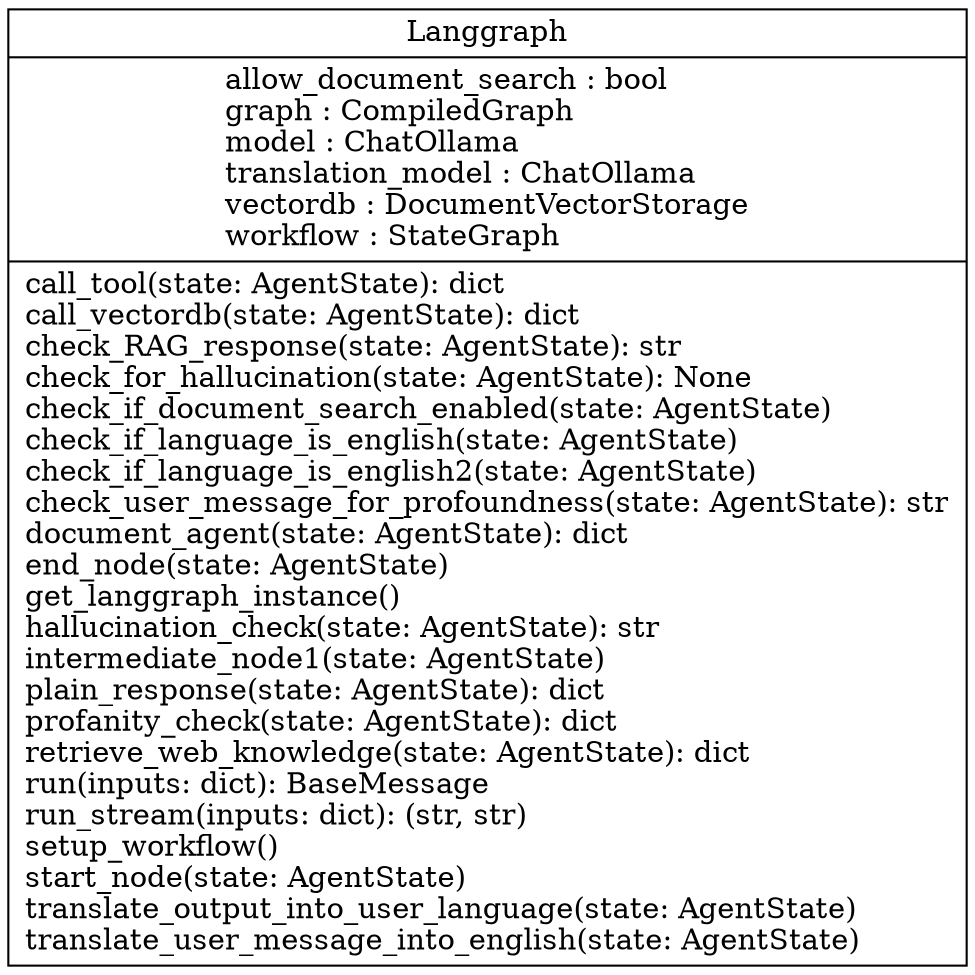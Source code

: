 digraph "classes" {
rankdir=BT
charset="utf-8"
"src.LanggraphLLM.Langgraph" [color="black", fontcolor="black", label=<{Langgraph|allow_document_search : bool<br ALIGN="LEFT"/>graph : CompiledGraph<br ALIGN="LEFT"/>model : ChatOllama<br ALIGN="LEFT"/>translation_model : ChatOllama<br ALIGN="LEFT"/>vectordb : DocumentVectorStorage<br ALIGN="LEFT"/>workflow : StateGraph<br ALIGN="LEFT"/>|call_tool(state: AgentState): dict<br ALIGN="LEFT"/>call_vectordb(state: AgentState): dict<br ALIGN="LEFT"/>check_RAG_response(state: AgentState): str<br ALIGN="LEFT"/>check_for_hallucination(state: AgentState): None<br ALIGN="LEFT"/>check_if_document_search_enabled(state: AgentState)<br ALIGN="LEFT"/>check_if_language_is_english(state: AgentState)<br ALIGN="LEFT"/>check_if_language_is_english2(state: AgentState)<br ALIGN="LEFT"/>check_user_message_for_profoundness(state: AgentState): str<br ALIGN="LEFT"/>document_agent(state: AgentState): dict<br ALIGN="LEFT"/>end_node(state: AgentState)<br ALIGN="LEFT"/>get_langgraph_instance()<br ALIGN="LEFT"/>hallucination_check(state: AgentState): str<br ALIGN="LEFT"/>intermediate_node1(state: AgentState)<br ALIGN="LEFT"/>plain_response(state: AgentState): dict<br ALIGN="LEFT"/>profanity_check(state: AgentState): dict<br ALIGN="LEFT"/>retrieve_web_knowledge(state: AgentState): dict<br ALIGN="LEFT"/>run(inputs: dict): BaseMessage<br ALIGN="LEFT"/>run_stream(inputs: dict): (str, str)<br ALIGN="LEFT"/>setup_workflow()<br ALIGN="LEFT"/>start_node(state: AgentState)<br ALIGN="LEFT"/>translate_output_into_user_language(state: AgentState)<br ALIGN="LEFT"/>translate_user_message_into_english(state: AgentState)<br ALIGN="LEFT"/>}>, shape="record", style="solid"];
}
